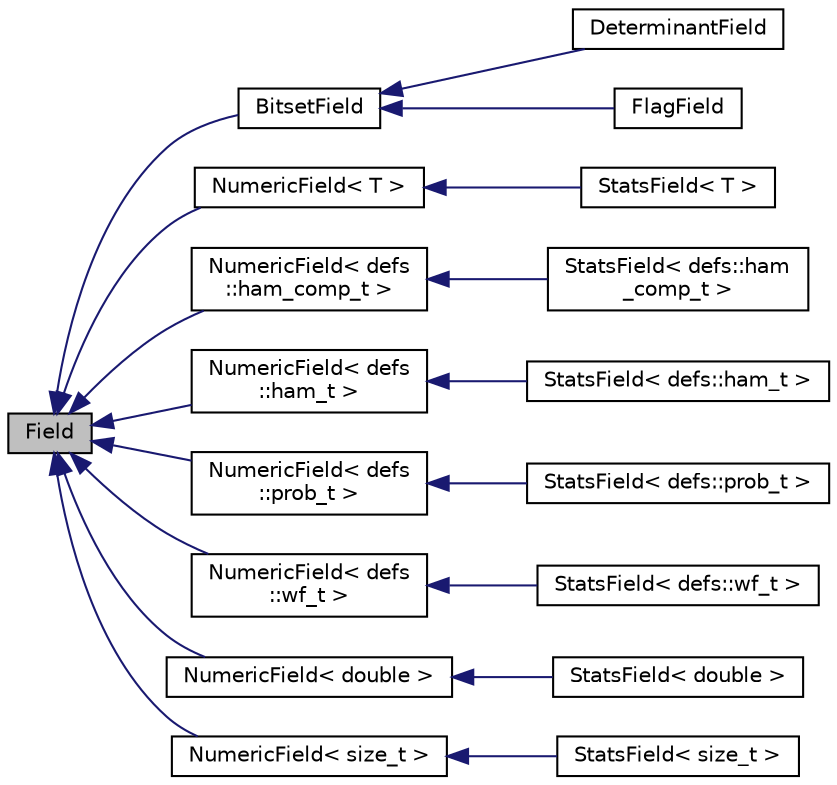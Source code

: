 digraph "Field"
{
  edge [fontname="Helvetica",fontsize="10",labelfontname="Helvetica",labelfontsize="10"];
  node [fontname="Helvetica",fontsize="10",shape=record];
  rankdir="LR";
  Node1 [label="Field",height=0.2,width=0.4,color="black", fillcolor="grey75", style="filled", fontcolor="black"];
  Node1 -> Node2 [dir="back",color="midnightblue",fontsize="10",style="solid"];
  Node2 [label="BitsetField",height=0.2,width=0.4,color="black", fillcolor="white", style="filled",URL="$classBitsetField.html"];
  Node2 -> Node3 [dir="back",color="midnightblue",fontsize="10",style="solid"];
  Node3 [label="DeterminantField",height=0.2,width=0.4,color="black", fillcolor="white", style="filled",URL="$classDeterminantField.html"];
  Node2 -> Node4 [dir="back",color="midnightblue",fontsize="10",style="solid"];
  Node4 [label="FlagField",height=0.2,width=0.4,color="black", fillcolor="white", style="filled",URL="$classFlagField.html"];
  Node1 -> Node5 [dir="back",color="midnightblue",fontsize="10",style="solid"];
  Node5 [label="NumericField\< T \>",height=0.2,width=0.4,color="black", fillcolor="white", style="filled",URL="$classNumericField.html"];
  Node5 -> Node6 [dir="back",color="midnightblue",fontsize="10",style="solid"];
  Node6 [label="StatsField\< T \>",height=0.2,width=0.4,color="black", fillcolor="white", style="filled",URL="$classStatsField.html"];
  Node1 -> Node7 [dir="back",color="midnightblue",fontsize="10",style="solid"];
  Node7 [label="NumericField\< defs\l::ham_comp_t \>",height=0.2,width=0.4,color="black", fillcolor="white", style="filled",URL="$classNumericField.html"];
  Node7 -> Node8 [dir="back",color="midnightblue",fontsize="10",style="solid"];
  Node8 [label="StatsField\< defs::ham\l_comp_t \>",height=0.2,width=0.4,color="black", fillcolor="white", style="filled",URL="$classStatsField.html"];
  Node1 -> Node9 [dir="back",color="midnightblue",fontsize="10",style="solid"];
  Node9 [label="NumericField\< defs\l::ham_t \>",height=0.2,width=0.4,color="black", fillcolor="white", style="filled",URL="$classNumericField.html"];
  Node9 -> Node10 [dir="back",color="midnightblue",fontsize="10",style="solid"];
  Node10 [label="StatsField\< defs::ham_t \>",height=0.2,width=0.4,color="black", fillcolor="white", style="filled",URL="$classStatsField.html"];
  Node1 -> Node11 [dir="back",color="midnightblue",fontsize="10",style="solid"];
  Node11 [label="NumericField\< defs\l::prob_t \>",height=0.2,width=0.4,color="black", fillcolor="white", style="filled",URL="$classNumericField.html"];
  Node11 -> Node12 [dir="back",color="midnightblue",fontsize="10",style="solid"];
  Node12 [label="StatsField\< defs::prob_t \>",height=0.2,width=0.4,color="black", fillcolor="white", style="filled",URL="$classStatsField.html"];
  Node1 -> Node13 [dir="back",color="midnightblue",fontsize="10",style="solid"];
  Node13 [label="NumericField\< defs\l::wf_t \>",height=0.2,width=0.4,color="black", fillcolor="white", style="filled",URL="$classNumericField.html"];
  Node13 -> Node14 [dir="back",color="midnightblue",fontsize="10",style="solid"];
  Node14 [label="StatsField\< defs::wf_t \>",height=0.2,width=0.4,color="black", fillcolor="white", style="filled",URL="$classStatsField.html"];
  Node1 -> Node15 [dir="back",color="midnightblue",fontsize="10",style="solid"];
  Node15 [label="NumericField\< double \>",height=0.2,width=0.4,color="black", fillcolor="white", style="filled",URL="$classNumericField.html"];
  Node15 -> Node16 [dir="back",color="midnightblue",fontsize="10",style="solid"];
  Node16 [label="StatsField\< double \>",height=0.2,width=0.4,color="black", fillcolor="white", style="filled",URL="$classStatsField.html"];
  Node1 -> Node17 [dir="back",color="midnightblue",fontsize="10",style="solid"];
  Node17 [label="NumericField\< size_t \>",height=0.2,width=0.4,color="black", fillcolor="white", style="filled",URL="$classNumericField.html"];
  Node17 -> Node18 [dir="back",color="midnightblue",fontsize="10",style="solid"];
  Node18 [label="StatsField\< size_t \>",height=0.2,width=0.4,color="black", fillcolor="white", style="filled",URL="$classStatsField.html"];
}
